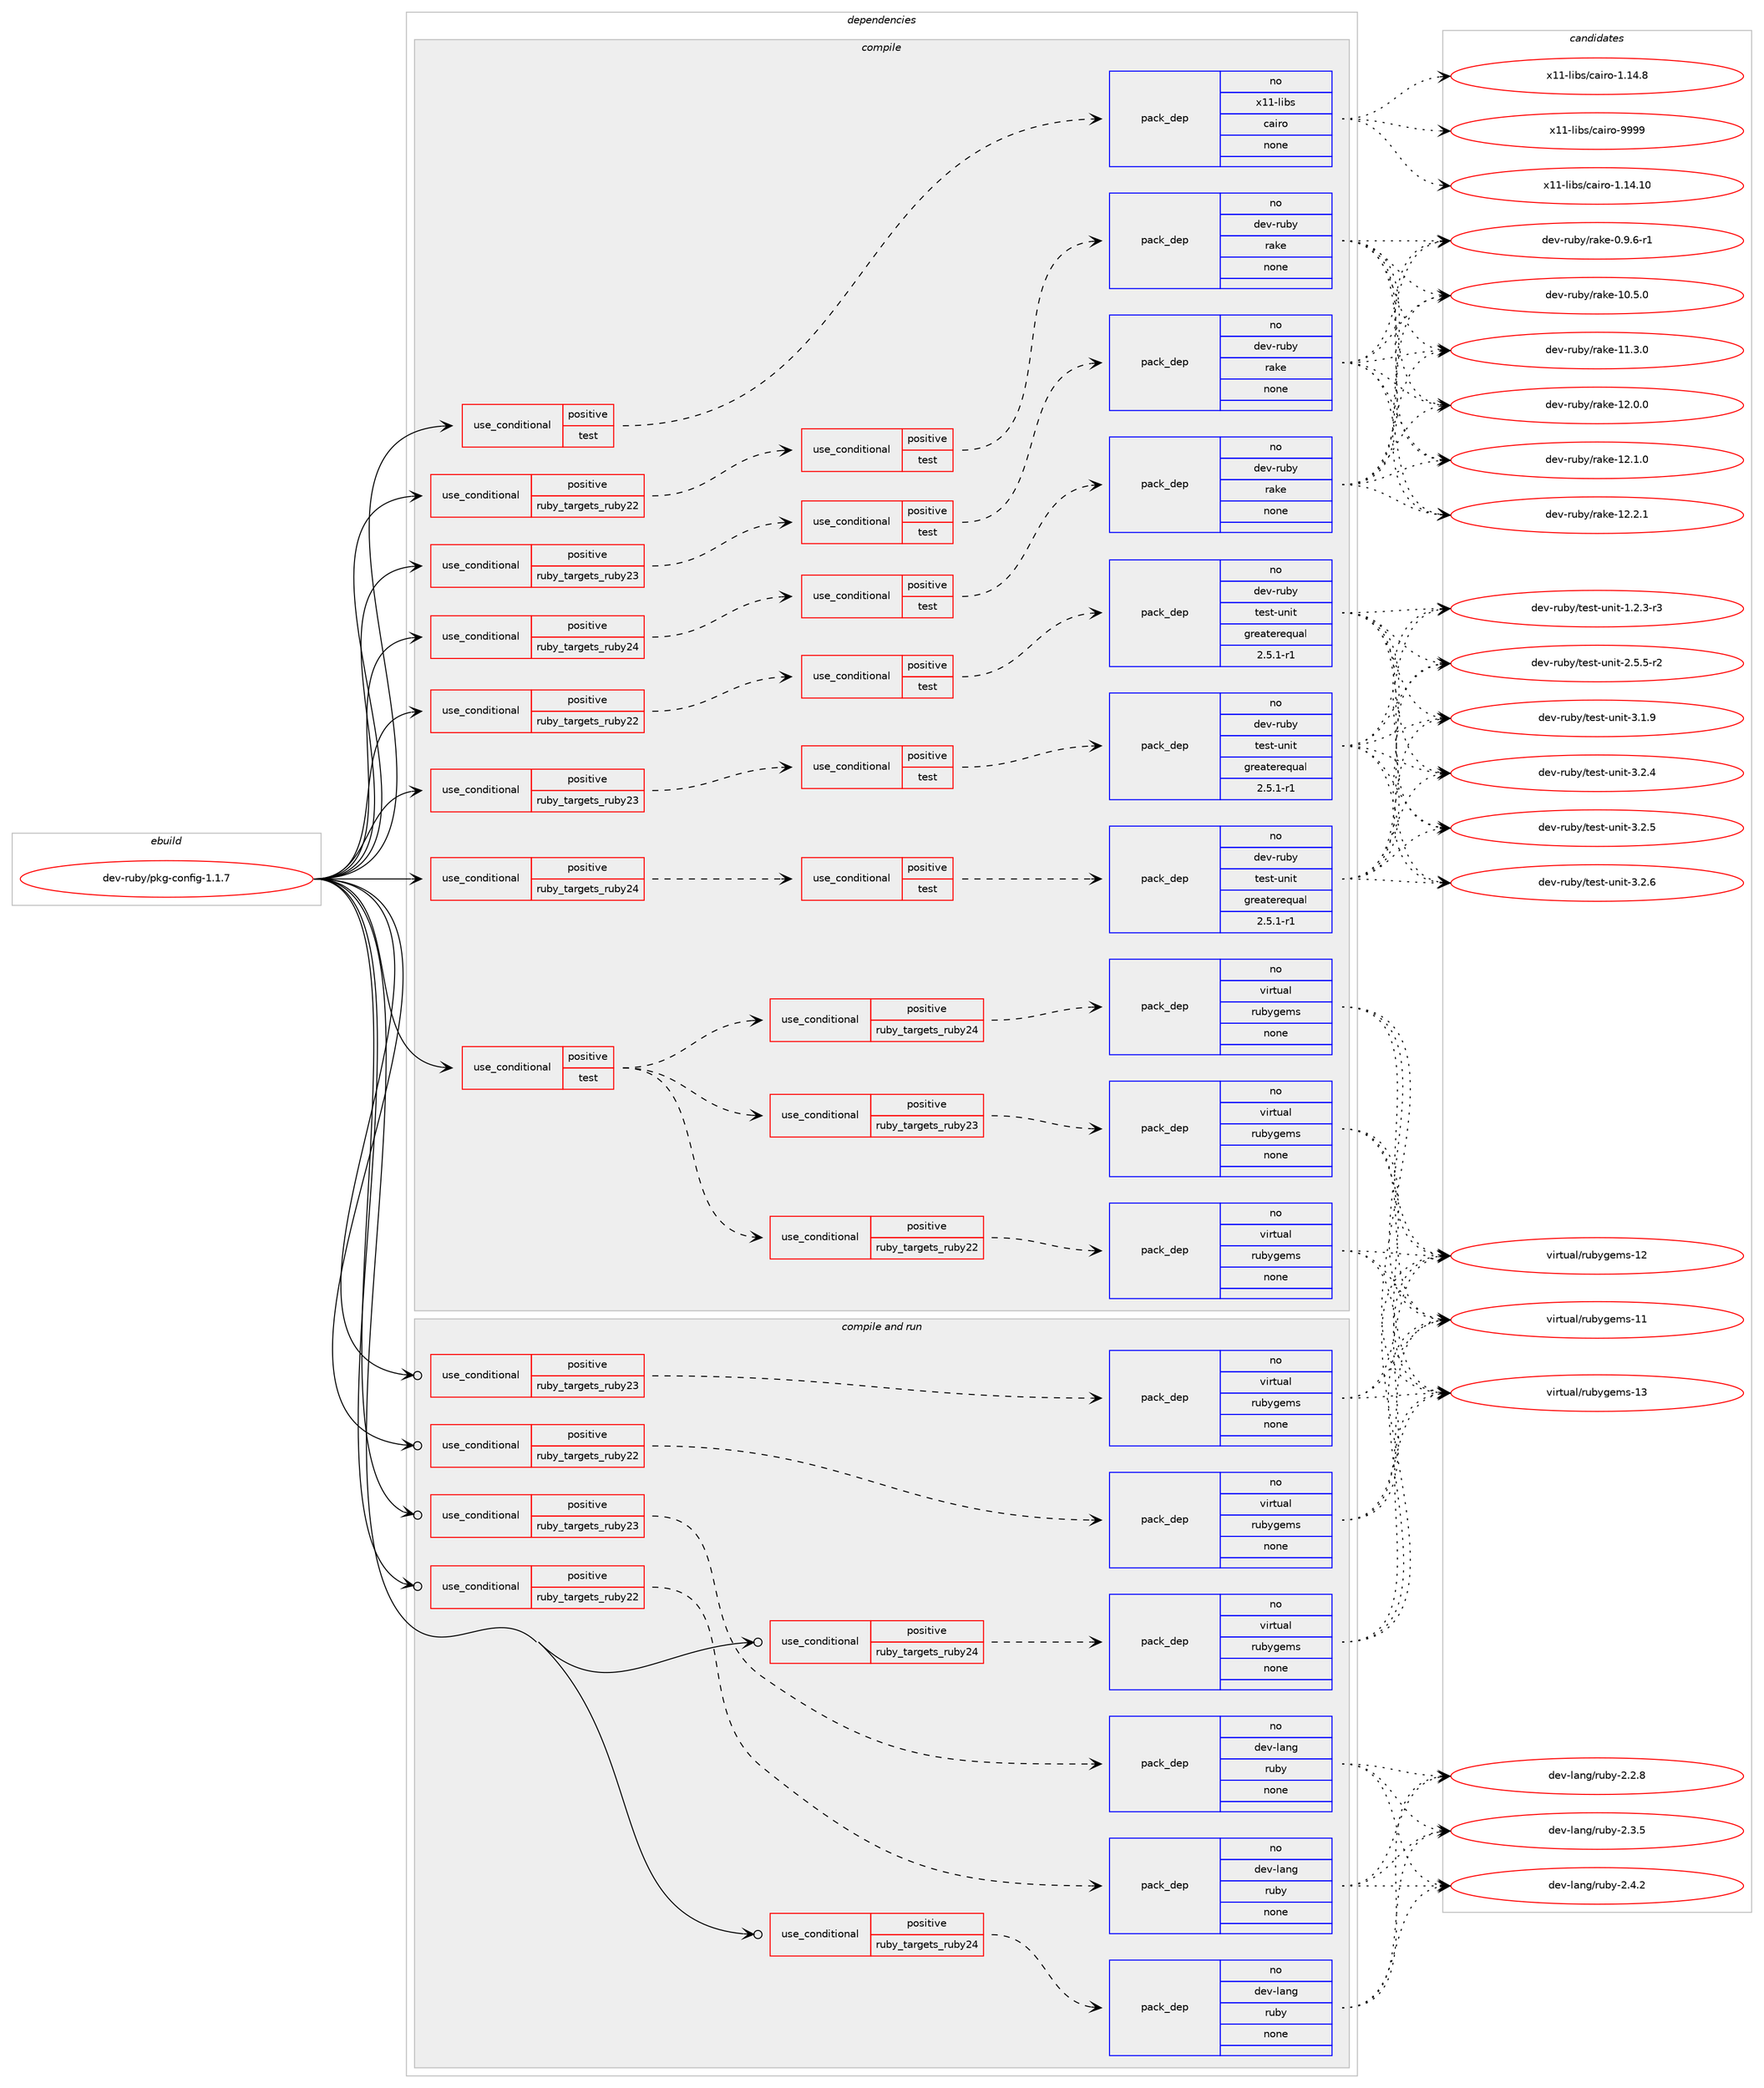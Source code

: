 digraph prolog {

# *************
# Graph options
# *************

newrank=true;
concentrate=true;
compound=true;
graph [rankdir=LR,fontname=Helvetica,fontsize=10,ranksep=1.5];#, ranksep=2.5, nodesep=0.2];
edge  [arrowhead=vee];
node  [fontname=Helvetica,fontsize=10];

# **********
# The ebuild
# **********

subgraph cluster_leftcol {
color=gray;
rank=same;
label=<<i>ebuild</i>>;
id [label="dev-ruby/pkg-config-1.1.7", color=red, width=4, href="../dev-ruby/pkg-config-1.1.7.svg"];
}

# ****************
# The dependencies
# ****************

subgraph cluster_midcol {
color=gray;
label=<<i>dependencies</i>>;
subgraph cluster_compile {
fillcolor="#eeeeee";
style=filled;
label=<<i>compile</i>>;
subgraph cond64984 {
dependency253794 [label=<<TABLE BORDER="0" CELLBORDER="1" CELLSPACING="0" CELLPADDING="4"><TR><TD ROWSPAN="3" CELLPADDING="10">use_conditional</TD></TR><TR><TD>positive</TD></TR><TR><TD>ruby_targets_ruby22</TD></TR></TABLE>>, shape=none, color=red];
subgraph cond64985 {
dependency253795 [label=<<TABLE BORDER="0" CELLBORDER="1" CELLSPACING="0" CELLPADDING="4"><TR><TD ROWSPAN="3" CELLPADDING="10">use_conditional</TD></TR><TR><TD>positive</TD></TR><TR><TD>test</TD></TR></TABLE>>, shape=none, color=red];
subgraph pack184702 {
dependency253796 [label=<<TABLE BORDER="0" CELLBORDER="1" CELLSPACING="0" CELLPADDING="4" WIDTH="220"><TR><TD ROWSPAN="6" CELLPADDING="30">pack_dep</TD></TR><TR><TD WIDTH="110">no</TD></TR><TR><TD>dev-ruby</TD></TR><TR><TD>rake</TD></TR><TR><TD>none</TD></TR><TR><TD></TD></TR></TABLE>>, shape=none, color=blue];
}
dependency253795:e -> dependency253796:w [weight=20,style="dashed",arrowhead="vee"];
}
dependency253794:e -> dependency253795:w [weight=20,style="dashed",arrowhead="vee"];
}
id:e -> dependency253794:w [weight=20,style="solid",arrowhead="vee"];
subgraph cond64986 {
dependency253797 [label=<<TABLE BORDER="0" CELLBORDER="1" CELLSPACING="0" CELLPADDING="4"><TR><TD ROWSPAN="3" CELLPADDING="10">use_conditional</TD></TR><TR><TD>positive</TD></TR><TR><TD>ruby_targets_ruby22</TD></TR></TABLE>>, shape=none, color=red];
subgraph cond64987 {
dependency253798 [label=<<TABLE BORDER="0" CELLBORDER="1" CELLSPACING="0" CELLPADDING="4"><TR><TD ROWSPAN="3" CELLPADDING="10">use_conditional</TD></TR><TR><TD>positive</TD></TR><TR><TD>test</TD></TR></TABLE>>, shape=none, color=red];
subgraph pack184703 {
dependency253799 [label=<<TABLE BORDER="0" CELLBORDER="1" CELLSPACING="0" CELLPADDING="4" WIDTH="220"><TR><TD ROWSPAN="6" CELLPADDING="30">pack_dep</TD></TR><TR><TD WIDTH="110">no</TD></TR><TR><TD>dev-ruby</TD></TR><TR><TD>test-unit</TD></TR><TR><TD>greaterequal</TD></TR><TR><TD>2.5.1-r1</TD></TR></TABLE>>, shape=none, color=blue];
}
dependency253798:e -> dependency253799:w [weight=20,style="dashed",arrowhead="vee"];
}
dependency253797:e -> dependency253798:w [weight=20,style="dashed",arrowhead="vee"];
}
id:e -> dependency253797:w [weight=20,style="solid",arrowhead="vee"];
subgraph cond64988 {
dependency253800 [label=<<TABLE BORDER="0" CELLBORDER="1" CELLSPACING="0" CELLPADDING="4"><TR><TD ROWSPAN="3" CELLPADDING="10">use_conditional</TD></TR><TR><TD>positive</TD></TR><TR><TD>ruby_targets_ruby23</TD></TR></TABLE>>, shape=none, color=red];
subgraph cond64989 {
dependency253801 [label=<<TABLE BORDER="0" CELLBORDER="1" CELLSPACING="0" CELLPADDING="4"><TR><TD ROWSPAN="3" CELLPADDING="10">use_conditional</TD></TR><TR><TD>positive</TD></TR><TR><TD>test</TD></TR></TABLE>>, shape=none, color=red];
subgraph pack184704 {
dependency253802 [label=<<TABLE BORDER="0" CELLBORDER="1" CELLSPACING="0" CELLPADDING="4" WIDTH="220"><TR><TD ROWSPAN="6" CELLPADDING="30">pack_dep</TD></TR><TR><TD WIDTH="110">no</TD></TR><TR><TD>dev-ruby</TD></TR><TR><TD>rake</TD></TR><TR><TD>none</TD></TR><TR><TD></TD></TR></TABLE>>, shape=none, color=blue];
}
dependency253801:e -> dependency253802:w [weight=20,style="dashed",arrowhead="vee"];
}
dependency253800:e -> dependency253801:w [weight=20,style="dashed",arrowhead="vee"];
}
id:e -> dependency253800:w [weight=20,style="solid",arrowhead="vee"];
subgraph cond64990 {
dependency253803 [label=<<TABLE BORDER="0" CELLBORDER="1" CELLSPACING="0" CELLPADDING="4"><TR><TD ROWSPAN="3" CELLPADDING="10">use_conditional</TD></TR><TR><TD>positive</TD></TR><TR><TD>ruby_targets_ruby23</TD></TR></TABLE>>, shape=none, color=red];
subgraph cond64991 {
dependency253804 [label=<<TABLE BORDER="0" CELLBORDER="1" CELLSPACING="0" CELLPADDING="4"><TR><TD ROWSPAN="3" CELLPADDING="10">use_conditional</TD></TR><TR><TD>positive</TD></TR><TR><TD>test</TD></TR></TABLE>>, shape=none, color=red];
subgraph pack184705 {
dependency253805 [label=<<TABLE BORDER="0" CELLBORDER="1" CELLSPACING="0" CELLPADDING="4" WIDTH="220"><TR><TD ROWSPAN="6" CELLPADDING="30">pack_dep</TD></TR><TR><TD WIDTH="110">no</TD></TR><TR><TD>dev-ruby</TD></TR><TR><TD>test-unit</TD></TR><TR><TD>greaterequal</TD></TR><TR><TD>2.5.1-r1</TD></TR></TABLE>>, shape=none, color=blue];
}
dependency253804:e -> dependency253805:w [weight=20,style="dashed",arrowhead="vee"];
}
dependency253803:e -> dependency253804:w [weight=20,style="dashed",arrowhead="vee"];
}
id:e -> dependency253803:w [weight=20,style="solid",arrowhead="vee"];
subgraph cond64992 {
dependency253806 [label=<<TABLE BORDER="0" CELLBORDER="1" CELLSPACING="0" CELLPADDING="4"><TR><TD ROWSPAN="3" CELLPADDING="10">use_conditional</TD></TR><TR><TD>positive</TD></TR><TR><TD>ruby_targets_ruby24</TD></TR></TABLE>>, shape=none, color=red];
subgraph cond64993 {
dependency253807 [label=<<TABLE BORDER="0" CELLBORDER="1" CELLSPACING="0" CELLPADDING="4"><TR><TD ROWSPAN="3" CELLPADDING="10">use_conditional</TD></TR><TR><TD>positive</TD></TR><TR><TD>test</TD></TR></TABLE>>, shape=none, color=red];
subgraph pack184706 {
dependency253808 [label=<<TABLE BORDER="0" CELLBORDER="1" CELLSPACING="0" CELLPADDING="4" WIDTH="220"><TR><TD ROWSPAN="6" CELLPADDING="30">pack_dep</TD></TR><TR><TD WIDTH="110">no</TD></TR><TR><TD>dev-ruby</TD></TR><TR><TD>rake</TD></TR><TR><TD>none</TD></TR><TR><TD></TD></TR></TABLE>>, shape=none, color=blue];
}
dependency253807:e -> dependency253808:w [weight=20,style="dashed",arrowhead="vee"];
}
dependency253806:e -> dependency253807:w [weight=20,style="dashed",arrowhead="vee"];
}
id:e -> dependency253806:w [weight=20,style="solid",arrowhead="vee"];
subgraph cond64994 {
dependency253809 [label=<<TABLE BORDER="0" CELLBORDER="1" CELLSPACING="0" CELLPADDING="4"><TR><TD ROWSPAN="3" CELLPADDING="10">use_conditional</TD></TR><TR><TD>positive</TD></TR><TR><TD>ruby_targets_ruby24</TD></TR></TABLE>>, shape=none, color=red];
subgraph cond64995 {
dependency253810 [label=<<TABLE BORDER="0" CELLBORDER="1" CELLSPACING="0" CELLPADDING="4"><TR><TD ROWSPAN="3" CELLPADDING="10">use_conditional</TD></TR><TR><TD>positive</TD></TR><TR><TD>test</TD></TR></TABLE>>, shape=none, color=red];
subgraph pack184707 {
dependency253811 [label=<<TABLE BORDER="0" CELLBORDER="1" CELLSPACING="0" CELLPADDING="4" WIDTH="220"><TR><TD ROWSPAN="6" CELLPADDING="30">pack_dep</TD></TR><TR><TD WIDTH="110">no</TD></TR><TR><TD>dev-ruby</TD></TR><TR><TD>test-unit</TD></TR><TR><TD>greaterequal</TD></TR><TR><TD>2.5.1-r1</TD></TR></TABLE>>, shape=none, color=blue];
}
dependency253810:e -> dependency253811:w [weight=20,style="dashed",arrowhead="vee"];
}
dependency253809:e -> dependency253810:w [weight=20,style="dashed",arrowhead="vee"];
}
id:e -> dependency253809:w [weight=20,style="solid",arrowhead="vee"];
subgraph cond64996 {
dependency253812 [label=<<TABLE BORDER="0" CELLBORDER="1" CELLSPACING="0" CELLPADDING="4"><TR><TD ROWSPAN="3" CELLPADDING="10">use_conditional</TD></TR><TR><TD>positive</TD></TR><TR><TD>test</TD></TR></TABLE>>, shape=none, color=red];
subgraph cond64997 {
dependency253813 [label=<<TABLE BORDER="0" CELLBORDER="1" CELLSPACING="0" CELLPADDING="4"><TR><TD ROWSPAN="3" CELLPADDING="10">use_conditional</TD></TR><TR><TD>positive</TD></TR><TR><TD>ruby_targets_ruby22</TD></TR></TABLE>>, shape=none, color=red];
subgraph pack184708 {
dependency253814 [label=<<TABLE BORDER="0" CELLBORDER="1" CELLSPACING="0" CELLPADDING="4" WIDTH="220"><TR><TD ROWSPAN="6" CELLPADDING="30">pack_dep</TD></TR><TR><TD WIDTH="110">no</TD></TR><TR><TD>virtual</TD></TR><TR><TD>rubygems</TD></TR><TR><TD>none</TD></TR><TR><TD></TD></TR></TABLE>>, shape=none, color=blue];
}
dependency253813:e -> dependency253814:w [weight=20,style="dashed",arrowhead="vee"];
}
dependency253812:e -> dependency253813:w [weight=20,style="dashed",arrowhead="vee"];
subgraph cond64998 {
dependency253815 [label=<<TABLE BORDER="0" CELLBORDER="1" CELLSPACING="0" CELLPADDING="4"><TR><TD ROWSPAN="3" CELLPADDING="10">use_conditional</TD></TR><TR><TD>positive</TD></TR><TR><TD>ruby_targets_ruby23</TD></TR></TABLE>>, shape=none, color=red];
subgraph pack184709 {
dependency253816 [label=<<TABLE BORDER="0" CELLBORDER="1" CELLSPACING="0" CELLPADDING="4" WIDTH="220"><TR><TD ROWSPAN="6" CELLPADDING="30">pack_dep</TD></TR><TR><TD WIDTH="110">no</TD></TR><TR><TD>virtual</TD></TR><TR><TD>rubygems</TD></TR><TR><TD>none</TD></TR><TR><TD></TD></TR></TABLE>>, shape=none, color=blue];
}
dependency253815:e -> dependency253816:w [weight=20,style="dashed",arrowhead="vee"];
}
dependency253812:e -> dependency253815:w [weight=20,style="dashed",arrowhead="vee"];
subgraph cond64999 {
dependency253817 [label=<<TABLE BORDER="0" CELLBORDER="1" CELLSPACING="0" CELLPADDING="4"><TR><TD ROWSPAN="3" CELLPADDING="10">use_conditional</TD></TR><TR><TD>positive</TD></TR><TR><TD>ruby_targets_ruby24</TD></TR></TABLE>>, shape=none, color=red];
subgraph pack184710 {
dependency253818 [label=<<TABLE BORDER="0" CELLBORDER="1" CELLSPACING="0" CELLPADDING="4" WIDTH="220"><TR><TD ROWSPAN="6" CELLPADDING="30">pack_dep</TD></TR><TR><TD WIDTH="110">no</TD></TR><TR><TD>virtual</TD></TR><TR><TD>rubygems</TD></TR><TR><TD>none</TD></TR><TR><TD></TD></TR></TABLE>>, shape=none, color=blue];
}
dependency253817:e -> dependency253818:w [weight=20,style="dashed",arrowhead="vee"];
}
dependency253812:e -> dependency253817:w [weight=20,style="dashed",arrowhead="vee"];
}
id:e -> dependency253812:w [weight=20,style="solid",arrowhead="vee"];
subgraph cond65000 {
dependency253819 [label=<<TABLE BORDER="0" CELLBORDER="1" CELLSPACING="0" CELLPADDING="4"><TR><TD ROWSPAN="3" CELLPADDING="10">use_conditional</TD></TR><TR><TD>positive</TD></TR><TR><TD>test</TD></TR></TABLE>>, shape=none, color=red];
subgraph pack184711 {
dependency253820 [label=<<TABLE BORDER="0" CELLBORDER="1" CELLSPACING="0" CELLPADDING="4" WIDTH="220"><TR><TD ROWSPAN="6" CELLPADDING="30">pack_dep</TD></TR><TR><TD WIDTH="110">no</TD></TR><TR><TD>x11-libs</TD></TR><TR><TD>cairo</TD></TR><TR><TD>none</TD></TR><TR><TD></TD></TR></TABLE>>, shape=none, color=blue];
}
dependency253819:e -> dependency253820:w [weight=20,style="dashed",arrowhead="vee"];
}
id:e -> dependency253819:w [weight=20,style="solid",arrowhead="vee"];
}
subgraph cluster_compileandrun {
fillcolor="#eeeeee";
style=filled;
label=<<i>compile and run</i>>;
subgraph cond65001 {
dependency253821 [label=<<TABLE BORDER="0" CELLBORDER="1" CELLSPACING="0" CELLPADDING="4"><TR><TD ROWSPAN="3" CELLPADDING="10">use_conditional</TD></TR><TR><TD>positive</TD></TR><TR><TD>ruby_targets_ruby22</TD></TR></TABLE>>, shape=none, color=red];
subgraph pack184712 {
dependency253822 [label=<<TABLE BORDER="0" CELLBORDER="1" CELLSPACING="0" CELLPADDING="4" WIDTH="220"><TR><TD ROWSPAN="6" CELLPADDING="30">pack_dep</TD></TR><TR><TD WIDTH="110">no</TD></TR><TR><TD>dev-lang</TD></TR><TR><TD>ruby</TD></TR><TR><TD>none</TD></TR><TR><TD></TD></TR></TABLE>>, shape=none, color=blue];
}
dependency253821:e -> dependency253822:w [weight=20,style="dashed",arrowhead="vee"];
}
id:e -> dependency253821:w [weight=20,style="solid",arrowhead="odotvee"];
subgraph cond65002 {
dependency253823 [label=<<TABLE BORDER="0" CELLBORDER="1" CELLSPACING="0" CELLPADDING="4"><TR><TD ROWSPAN="3" CELLPADDING="10">use_conditional</TD></TR><TR><TD>positive</TD></TR><TR><TD>ruby_targets_ruby22</TD></TR></TABLE>>, shape=none, color=red];
subgraph pack184713 {
dependency253824 [label=<<TABLE BORDER="0" CELLBORDER="1" CELLSPACING="0" CELLPADDING="4" WIDTH="220"><TR><TD ROWSPAN="6" CELLPADDING="30">pack_dep</TD></TR><TR><TD WIDTH="110">no</TD></TR><TR><TD>virtual</TD></TR><TR><TD>rubygems</TD></TR><TR><TD>none</TD></TR><TR><TD></TD></TR></TABLE>>, shape=none, color=blue];
}
dependency253823:e -> dependency253824:w [weight=20,style="dashed",arrowhead="vee"];
}
id:e -> dependency253823:w [weight=20,style="solid",arrowhead="odotvee"];
subgraph cond65003 {
dependency253825 [label=<<TABLE BORDER="0" CELLBORDER="1" CELLSPACING="0" CELLPADDING="4"><TR><TD ROWSPAN="3" CELLPADDING="10">use_conditional</TD></TR><TR><TD>positive</TD></TR><TR><TD>ruby_targets_ruby23</TD></TR></TABLE>>, shape=none, color=red];
subgraph pack184714 {
dependency253826 [label=<<TABLE BORDER="0" CELLBORDER="1" CELLSPACING="0" CELLPADDING="4" WIDTH="220"><TR><TD ROWSPAN="6" CELLPADDING="30">pack_dep</TD></TR><TR><TD WIDTH="110">no</TD></TR><TR><TD>dev-lang</TD></TR><TR><TD>ruby</TD></TR><TR><TD>none</TD></TR><TR><TD></TD></TR></TABLE>>, shape=none, color=blue];
}
dependency253825:e -> dependency253826:w [weight=20,style="dashed",arrowhead="vee"];
}
id:e -> dependency253825:w [weight=20,style="solid",arrowhead="odotvee"];
subgraph cond65004 {
dependency253827 [label=<<TABLE BORDER="0" CELLBORDER="1" CELLSPACING="0" CELLPADDING="4"><TR><TD ROWSPAN="3" CELLPADDING="10">use_conditional</TD></TR><TR><TD>positive</TD></TR><TR><TD>ruby_targets_ruby23</TD></TR></TABLE>>, shape=none, color=red];
subgraph pack184715 {
dependency253828 [label=<<TABLE BORDER="0" CELLBORDER="1" CELLSPACING="0" CELLPADDING="4" WIDTH="220"><TR><TD ROWSPAN="6" CELLPADDING="30">pack_dep</TD></TR><TR><TD WIDTH="110">no</TD></TR><TR><TD>virtual</TD></TR><TR><TD>rubygems</TD></TR><TR><TD>none</TD></TR><TR><TD></TD></TR></TABLE>>, shape=none, color=blue];
}
dependency253827:e -> dependency253828:w [weight=20,style="dashed",arrowhead="vee"];
}
id:e -> dependency253827:w [weight=20,style="solid",arrowhead="odotvee"];
subgraph cond65005 {
dependency253829 [label=<<TABLE BORDER="0" CELLBORDER="1" CELLSPACING="0" CELLPADDING="4"><TR><TD ROWSPAN="3" CELLPADDING="10">use_conditional</TD></TR><TR><TD>positive</TD></TR><TR><TD>ruby_targets_ruby24</TD></TR></TABLE>>, shape=none, color=red];
subgraph pack184716 {
dependency253830 [label=<<TABLE BORDER="0" CELLBORDER="1" CELLSPACING="0" CELLPADDING="4" WIDTH="220"><TR><TD ROWSPAN="6" CELLPADDING="30">pack_dep</TD></TR><TR><TD WIDTH="110">no</TD></TR><TR><TD>dev-lang</TD></TR><TR><TD>ruby</TD></TR><TR><TD>none</TD></TR><TR><TD></TD></TR></TABLE>>, shape=none, color=blue];
}
dependency253829:e -> dependency253830:w [weight=20,style="dashed",arrowhead="vee"];
}
id:e -> dependency253829:w [weight=20,style="solid",arrowhead="odotvee"];
subgraph cond65006 {
dependency253831 [label=<<TABLE BORDER="0" CELLBORDER="1" CELLSPACING="0" CELLPADDING="4"><TR><TD ROWSPAN="3" CELLPADDING="10">use_conditional</TD></TR><TR><TD>positive</TD></TR><TR><TD>ruby_targets_ruby24</TD></TR></TABLE>>, shape=none, color=red];
subgraph pack184717 {
dependency253832 [label=<<TABLE BORDER="0" CELLBORDER="1" CELLSPACING="0" CELLPADDING="4" WIDTH="220"><TR><TD ROWSPAN="6" CELLPADDING="30">pack_dep</TD></TR><TR><TD WIDTH="110">no</TD></TR><TR><TD>virtual</TD></TR><TR><TD>rubygems</TD></TR><TR><TD>none</TD></TR><TR><TD></TD></TR></TABLE>>, shape=none, color=blue];
}
dependency253831:e -> dependency253832:w [weight=20,style="dashed",arrowhead="vee"];
}
id:e -> dependency253831:w [weight=20,style="solid",arrowhead="odotvee"];
}
subgraph cluster_run {
fillcolor="#eeeeee";
style=filled;
label=<<i>run</i>>;
}
}

# **************
# The candidates
# **************

subgraph cluster_choices {
rank=same;
color=gray;
label=<<i>candidates</i>>;

subgraph choice184702 {
color=black;
nodesep=1;
choice100101118451141179812147114971071014548465746544511449 [label="dev-ruby/rake-0.9.6-r1", color=red, width=4,href="../dev-ruby/rake-0.9.6-r1.svg"];
choice1001011184511411798121471149710710145494846534648 [label="dev-ruby/rake-10.5.0", color=red, width=4,href="../dev-ruby/rake-10.5.0.svg"];
choice1001011184511411798121471149710710145494946514648 [label="dev-ruby/rake-11.3.0", color=red, width=4,href="../dev-ruby/rake-11.3.0.svg"];
choice1001011184511411798121471149710710145495046484648 [label="dev-ruby/rake-12.0.0", color=red, width=4,href="../dev-ruby/rake-12.0.0.svg"];
choice1001011184511411798121471149710710145495046494648 [label="dev-ruby/rake-12.1.0", color=red, width=4,href="../dev-ruby/rake-12.1.0.svg"];
choice1001011184511411798121471149710710145495046504649 [label="dev-ruby/rake-12.2.1", color=red, width=4,href="../dev-ruby/rake-12.2.1.svg"];
dependency253796:e -> choice100101118451141179812147114971071014548465746544511449:w [style=dotted,weight="100"];
dependency253796:e -> choice1001011184511411798121471149710710145494846534648:w [style=dotted,weight="100"];
dependency253796:e -> choice1001011184511411798121471149710710145494946514648:w [style=dotted,weight="100"];
dependency253796:e -> choice1001011184511411798121471149710710145495046484648:w [style=dotted,weight="100"];
dependency253796:e -> choice1001011184511411798121471149710710145495046494648:w [style=dotted,weight="100"];
dependency253796:e -> choice1001011184511411798121471149710710145495046504649:w [style=dotted,weight="100"];
}
subgraph choice184703 {
color=black;
nodesep=1;
choice100101118451141179812147116101115116451171101051164549465046514511451 [label="dev-ruby/test-unit-1.2.3-r3", color=red, width=4,href="../dev-ruby/test-unit-1.2.3-r3.svg"];
choice100101118451141179812147116101115116451171101051164550465346534511450 [label="dev-ruby/test-unit-2.5.5-r2", color=red, width=4,href="../dev-ruby/test-unit-2.5.5-r2.svg"];
choice10010111845114117981214711610111511645117110105116455146494657 [label="dev-ruby/test-unit-3.1.9", color=red, width=4,href="../dev-ruby/test-unit-3.1.9.svg"];
choice10010111845114117981214711610111511645117110105116455146504652 [label="dev-ruby/test-unit-3.2.4", color=red, width=4,href="../dev-ruby/test-unit-3.2.4.svg"];
choice10010111845114117981214711610111511645117110105116455146504653 [label="dev-ruby/test-unit-3.2.5", color=red, width=4,href="../dev-ruby/test-unit-3.2.5.svg"];
choice10010111845114117981214711610111511645117110105116455146504654 [label="dev-ruby/test-unit-3.2.6", color=red, width=4,href="../dev-ruby/test-unit-3.2.6.svg"];
dependency253799:e -> choice100101118451141179812147116101115116451171101051164549465046514511451:w [style=dotted,weight="100"];
dependency253799:e -> choice100101118451141179812147116101115116451171101051164550465346534511450:w [style=dotted,weight="100"];
dependency253799:e -> choice10010111845114117981214711610111511645117110105116455146494657:w [style=dotted,weight="100"];
dependency253799:e -> choice10010111845114117981214711610111511645117110105116455146504652:w [style=dotted,weight="100"];
dependency253799:e -> choice10010111845114117981214711610111511645117110105116455146504653:w [style=dotted,weight="100"];
dependency253799:e -> choice10010111845114117981214711610111511645117110105116455146504654:w [style=dotted,weight="100"];
}
subgraph choice184704 {
color=black;
nodesep=1;
choice100101118451141179812147114971071014548465746544511449 [label="dev-ruby/rake-0.9.6-r1", color=red, width=4,href="../dev-ruby/rake-0.9.6-r1.svg"];
choice1001011184511411798121471149710710145494846534648 [label="dev-ruby/rake-10.5.0", color=red, width=4,href="../dev-ruby/rake-10.5.0.svg"];
choice1001011184511411798121471149710710145494946514648 [label="dev-ruby/rake-11.3.0", color=red, width=4,href="../dev-ruby/rake-11.3.0.svg"];
choice1001011184511411798121471149710710145495046484648 [label="dev-ruby/rake-12.0.0", color=red, width=4,href="../dev-ruby/rake-12.0.0.svg"];
choice1001011184511411798121471149710710145495046494648 [label="dev-ruby/rake-12.1.0", color=red, width=4,href="../dev-ruby/rake-12.1.0.svg"];
choice1001011184511411798121471149710710145495046504649 [label="dev-ruby/rake-12.2.1", color=red, width=4,href="../dev-ruby/rake-12.2.1.svg"];
dependency253802:e -> choice100101118451141179812147114971071014548465746544511449:w [style=dotted,weight="100"];
dependency253802:e -> choice1001011184511411798121471149710710145494846534648:w [style=dotted,weight="100"];
dependency253802:e -> choice1001011184511411798121471149710710145494946514648:w [style=dotted,weight="100"];
dependency253802:e -> choice1001011184511411798121471149710710145495046484648:w [style=dotted,weight="100"];
dependency253802:e -> choice1001011184511411798121471149710710145495046494648:w [style=dotted,weight="100"];
dependency253802:e -> choice1001011184511411798121471149710710145495046504649:w [style=dotted,weight="100"];
}
subgraph choice184705 {
color=black;
nodesep=1;
choice100101118451141179812147116101115116451171101051164549465046514511451 [label="dev-ruby/test-unit-1.2.3-r3", color=red, width=4,href="../dev-ruby/test-unit-1.2.3-r3.svg"];
choice100101118451141179812147116101115116451171101051164550465346534511450 [label="dev-ruby/test-unit-2.5.5-r2", color=red, width=4,href="../dev-ruby/test-unit-2.5.5-r2.svg"];
choice10010111845114117981214711610111511645117110105116455146494657 [label="dev-ruby/test-unit-3.1.9", color=red, width=4,href="../dev-ruby/test-unit-3.1.9.svg"];
choice10010111845114117981214711610111511645117110105116455146504652 [label="dev-ruby/test-unit-3.2.4", color=red, width=4,href="../dev-ruby/test-unit-3.2.4.svg"];
choice10010111845114117981214711610111511645117110105116455146504653 [label="dev-ruby/test-unit-3.2.5", color=red, width=4,href="../dev-ruby/test-unit-3.2.5.svg"];
choice10010111845114117981214711610111511645117110105116455146504654 [label="dev-ruby/test-unit-3.2.6", color=red, width=4,href="../dev-ruby/test-unit-3.2.6.svg"];
dependency253805:e -> choice100101118451141179812147116101115116451171101051164549465046514511451:w [style=dotted,weight="100"];
dependency253805:e -> choice100101118451141179812147116101115116451171101051164550465346534511450:w [style=dotted,weight="100"];
dependency253805:e -> choice10010111845114117981214711610111511645117110105116455146494657:w [style=dotted,weight="100"];
dependency253805:e -> choice10010111845114117981214711610111511645117110105116455146504652:w [style=dotted,weight="100"];
dependency253805:e -> choice10010111845114117981214711610111511645117110105116455146504653:w [style=dotted,weight="100"];
dependency253805:e -> choice10010111845114117981214711610111511645117110105116455146504654:w [style=dotted,weight="100"];
}
subgraph choice184706 {
color=black;
nodesep=1;
choice100101118451141179812147114971071014548465746544511449 [label="dev-ruby/rake-0.9.6-r1", color=red, width=4,href="../dev-ruby/rake-0.9.6-r1.svg"];
choice1001011184511411798121471149710710145494846534648 [label="dev-ruby/rake-10.5.0", color=red, width=4,href="../dev-ruby/rake-10.5.0.svg"];
choice1001011184511411798121471149710710145494946514648 [label="dev-ruby/rake-11.3.0", color=red, width=4,href="../dev-ruby/rake-11.3.0.svg"];
choice1001011184511411798121471149710710145495046484648 [label="dev-ruby/rake-12.0.0", color=red, width=4,href="../dev-ruby/rake-12.0.0.svg"];
choice1001011184511411798121471149710710145495046494648 [label="dev-ruby/rake-12.1.0", color=red, width=4,href="../dev-ruby/rake-12.1.0.svg"];
choice1001011184511411798121471149710710145495046504649 [label="dev-ruby/rake-12.2.1", color=red, width=4,href="../dev-ruby/rake-12.2.1.svg"];
dependency253808:e -> choice100101118451141179812147114971071014548465746544511449:w [style=dotted,weight="100"];
dependency253808:e -> choice1001011184511411798121471149710710145494846534648:w [style=dotted,weight="100"];
dependency253808:e -> choice1001011184511411798121471149710710145494946514648:w [style=dotted,weight="100"];
dependency253808:e -> choice1001011184511411798121471149710710145495046484648:w [style=dotted,weight="100"];
dependency253808:e -> choice1001011184511411798121471149710710145495046494648:w [style=dotted,weight="100"];
dependency253808:e -> choice1001011184511411798121471149710710145495046504649:w [style=dotted,weight="100"];
}
subgraph choice184707 {
color=black;
nodesep=1;
choice100101118451141179812147116101115116451171101051164549465046514511451 [label="dev-ruby/test-unit-1.2.3-r3", color=red, width=4,href="../dev-ruby/test-unit-1.2.3-r3.svg"];
choice100101118451141179812147116101115116451171101051164550465346534511450 [label="dev-ruby/test-unit-2.5.5-r2", color=red, width=4,href="../dev-ruby/test-unit-2.5.5-r2.svg"];
choice10010111845114117981214711610111511645117110105116455146494657 [label="dev-ruby/test-unit-3.1.9", color=red, width=4,href="../dev-ruby/test-unit-3.1.9.svg"];
choice10010111845114117981214711610111511645117110105116455146504652 [label="dev-ruby/test-unit-3.2.4", color=red, width=4,href="../dev-ruby/test-unit-3.2.4.svg"];
choice10010111845114117981214711610111511645117110105116455146504653 [label="dev-ruby/test-unit-3.2.5", color=red, width=4,href="../dev-ruby/test-unit-3.2.5.svg"];
choice10010111845114117981214711610111511645117110105116455146504654 [label="dev-ruby/test-unit-3.2.6", color=red, width=4,href="../dev-ruby/test-unit-3.2.6.svg"];
dependency253811:e -> choice100101118451141179812147116101115116451171101051164549465046514511451:w [style=dotted,weight="100"];
dependency253811:e -> choice100101118451141179812147116101115116451171101051164550465346534511450:w [style=dotted,weight="100"];
dependency253811:e -> choice10010111845114117981214711610111511645117110105116455146494657:w [style=dotted,weight="100"];
dependency253811:e -> choice10010111845114117981214711610111511645117110105116455146504652:w [style=dotted,weight="100"];
dependency253811:e -> choice10010111845114117981214711610111511645117110105116455146504653:w [style=dotted,weight="100"];
dependency253811:e -> choice10010111845114117981214711610111511645117110105116455146504654:w [style=dotted,weight="100"];
}
subgraph choice184708 {
color=black;
nodesep=1;
choice118105114116117971084711411798121103101109115454949 [label="virtual/rubygems-11", color=red, width=4,href="../virtual/rubygems-11.svg"];
choice118105114116117971084711411798121103101109115454950 [label="virtual/rubygems-12", color=red, width=4,href="../virtual/rubygems-12.svg"];
choice118105114116117971084711411798121103101109115454951 [label="virtual/rubygems-13", color=red, width=4,href="../virtual/rubygems-13.svg"];
dependency253814:e -> choice118105114116117971084711411798121103101109115454949:w [style=dotted,weight="100"];
dependency253814:e -> choice118105114116117971084711411798121103101109115454950:w [style=dotted,weight="100"];
dependency253814:e -> choice118105114116117971084711411798121103101109115454951:w [style=dotted,weight="100"];
}
subgraph choice184709 {
color=black;
nodesep=1;
choice118105114116117971084711411798121103101109115454949 [label="virtual/rubygems-11", color=red, width=4,href="../virtual/rubygems-11.svg"];
choice118105114116117971084711411798121103101109115454950 [label="virtual/rubygems-12", color=red, width=4,href="../virtual/rubygems-12.svg"];
choice118105114116117971084711411798121103101109115454951 [label="virtual/rubygems-13", color=red, width=4,href="../virtual/rubygems-13.svg"];
dependency253816:e -> choice118105114116117971084711411798121103101109115454949:w [style=dotted,weight="100"];
dependency253816:e -> choice118105114116117971084711411798121103101109115454950:w [style=dotted,weight="100"];
dependency253816:e -> choice118105114116117971084711411798121103101109115454951:w [style=dotted,weight="100"];
}
subgraph choice184710 {
color=black;
nodesep=1;
choice118105114116117971084711411798121103101109115454949 [label="virtual/rubygems-11", color=red, width=4,href="../virtual/rubygems-11.svg"];
choice118105114116117971084711411798121103101109115454950 [label="virtual/rubygems-12", color=red, width=4,href="../virtual/rubygems-12.svg"];
choice118105114116117971084711411798121103101109115454951 [label="virtual/rubygems-13", color=red, width=4,href="../virtual/rubygems-13.svg"];
dependency253818:e -> choice118105114116117971084711411798121103101109115454949:w [style=dotted,weight="100"];
dependency253818:e -> choice118105114116117971084711411798121103101109115454950:w [style=dotted,weight="100"];
dependency253818:e -> choice118105114116117971084711411798121103101109115454951:w [style=dotted,weight="100"];
}
subgraph choice184711 {
color=black;
nodesep=1;
choice120494945108105981154799971051141114549464952464948 [label="x11-libs/cairo-1.14.10", color=red, width=4,href="../x11-libs/cairo-1.14.10.svg"];
choice1204949451081059811547999710511411145494649524656 [label="x11-libs/cairo-1.14.8", color=red, width=4,href="../x11-libs/cairo-1.14.8.svg"];
choice120494945108105981154799971051141114557575757 [label="x11-libs/cairo-9999", color=red, width=4,href="../x11-libs/cairo-9999.svg"];
dependency253820:e -> choice120494945108105981154799971051141114549464952464948:w [style=dotted,weight="100"];
dependency253820:e -> choice1204949451081059811547999710511411145494649524656:w [style=dotted,weight="100"];
dependency253820:e -> choice120494945108105981154799971051141114557575757:w [style=dotted,weight="100"];
}
subgraph choice184712 {
color=black;
nodesep=1;
choice10010111845108971101034711411798121455046504656 [label="dev-lang/ruby-2.2.8", color=red, width=4,href="../dev-lang/ruby-2.2.8.svg"];
choice10010111845108971101034711411798121455046514653 [label="dev-lang/ruby-2.3.5", color=red, width=4,href="../dev-lang/ruby-2.3.5.svg"];
choice10010111845108971101034711411798121455046524650 [label="dev-lang/ruby-2.4.2", color=red, width=4,href="../dev-lang/ruby-2.4.2.svg"];
dependency253822:e -> choice10010111845108971101034711411798121455046504656:w [style=dotted,weight="100"];
dependency253822:e -> choice10010111845108971101034711411798121455046514653:w [style=dotted,weight="100"];
dependency253822:e -> choice10010111845108971101034711411798121455046524650:w [style=dotted,weight="100"];
}
subgraph choice184713 {
color=black;
nodesep=1;
choice118105114116117971084711411798121103101109115454949 [label="virtual/rubygems-11", color=red, width=4,href="../virtual/rubygems-11.svg"];
choice118105114116117971084711411798121103101109115454950 [label="virtual/rubygems-12", color=red, width=4,href="../virtual/rubygems-12.svg"];
choice118105114116117971084711411798121103101109115454951 [label="virtual/rubygems-13", color=red, width=4,href="../virtual/rubygems-13.svg"];
dependency253824:e -> choice118105114116117971084711411798121103101109115454949:w [style=dotted,weight="100"];
dependency253824:e -> choice118105114116117971084711411798121103101109115454950:w [style=dotted,weight="100"];
dependency253824:e -> choice118105114116117971084711411798121103101109115454951:w [style=dotted,weight="100"];
}
subgraph choice184714 {
color=black;
nodesep=1;
choice10010111845108971101034711411798121455046504656 [label="dev-lang/ruby-2.2.8", color=red, width=4,href="../dev-lang/ruby-2.2.8.svg"];
choice10010111845108971101034711411798121455046514653 [label="dev-lang/ruby-2.3.5", color=red, width=4,href="../dev-lang/ruby-2.3.5.svg"];
choice10010111845108971101034711411798121455046524650 [label="dev-lang/ruby-2.4.2", color=red, width=4,href="../dev-lang/ruby-2.4.2.svg"];
dependency253826:e -> choice10010111845108971101034711411798121455046504656:w [style=dotted,weight="100"];
dependency253826:e -> choice10010111845108971101034711411798121455046514653:w [style=dotted,weight="100"];
dependency253826:e -> choice10010111845108971101034711411798121455046524650:w [style=dotted,weight="100"];
}
subgraph choice184715 {
color=black;
nodesep=1;
choice118105114116117971084711411798121103101109115454949 [label="virtual/rubygems-11", color=red, width=4,href="../virtual/rubygems-11.svg"];
choice118105114116117971084711411798121103101109115454950 [label="virtual/rubygems-12", color=red, width=4,href="../virtual/rubygems-12.svg"];
choice118105114116117971084711411798121103101109115454951 [label="virtual/rubygems-13", color=red, width=4,href="../virtual/rubygems-13.svg"];
dependency253828:e -> choice118105114116117971084711411798121103101109115454949:w [style=dotted,weight="100"];
dependency253828:e -> choice118105114116117971084711411798121103101109115454950:w [style=dotted,weight="100"];
dependency253828:e -> choice118105114116117971084711411798121103101109115454951:w [style=dotted,weight="100"];
}
subgraph choice184716 {
color=black;
nodesep=1;
choice10010111845108971101034711411798121455046504656 [label="dev-lang/ruby-2.2.8", color=red, width=4,href="../dev-lang/ruby-2.2.8.svg"];
choice10010111845108971101034711411798121455046514653 [label="dev-lang/ruby-2.3.5", color=red, width=4,href="../dev-lang/ruby-2.3.5.svg"];
choice10010111845108971101034711411798121455046524650 [label="dev-lang/ruby-2.4.2", color=red, width=4,href="../dev-lang/ruby-2.4.2.svg"];
dependency253830:e -> choice10010111845108971101034711411798121455046504656:w [style=dotted,weight="100"];
dependency253830:e -> choice10010111845108971101034711411798121455046514653:w [style=dotted,weight="100"];
dependency253830:e -> choice10010111845108971101034711411798121455046524650:w [style=dotted,weight="100"];
}
subgraph choice184717 {
color=black;
nodesep=1;
choice118105114116117971084711411798121103101109115454949 [label="virtual/rubygems-11", color=red, width=4,href="../virtual/rubygems-11.svg"];
choice118105114116117971084711411798121103101109115454950 [label="virtual/rubygems-12", color=red, width=4,href="../virtual/rubygems-12.svg"];
choice118105114116117971084711411798121103101109115454951 [label="virtual/rubygems-13", color=red, width=4,href="../virtual/rubygems-13.svg"];
dependency253832:e -> choice118105114116117971084711411798121103101109115454949:w [style=dotted,weight="100"];
dependency253832:e -> choice118105114116117971084711411798121103101109115454950:w [style=dotted,weight="100"];
dependency253832:e -> choice118105114116117971084711411798121103101109115454951:w [style=dotted,weight="100"];
}
}

}
